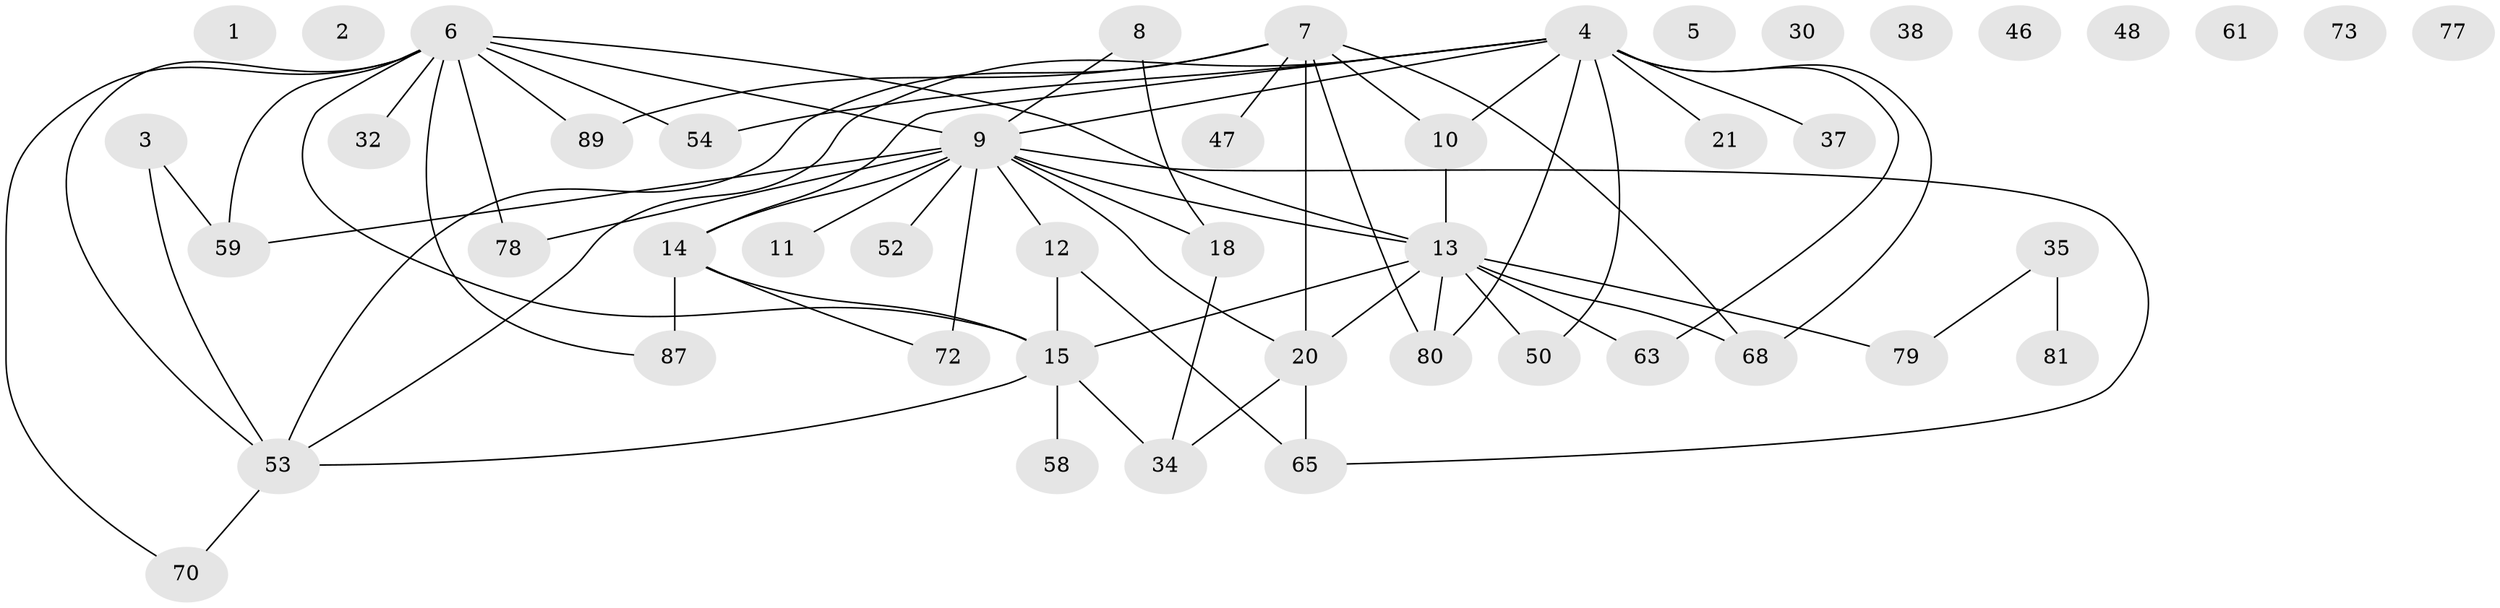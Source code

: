 // original degree distribution, {0: 0.09375, 1: 0.1875, 4: 0.125, 5: 0.0625, 3: 0.28125, 2: 0.20833333333333334, 7: 0.010416666666666666, 6: 0.03125}
// Generated by graph-tools (version 1.1) at 2025/16/03/04/25 18:16:39]
// undirected, 47 vertices, 66 edges
graph export_dot {
graph [start="1"]
  node [color=gray90,style=filled];
  1;
  2 [super="+42"];
  3 [super="+66"];
  4 [super="+17+19+84+92"];
  5;
  6 [super="+24+27+31+60+64"];
  7 [super="+39+85+91"];
  8 [super="+23+56"];
  9 [super="+49+51+82+96+88"];
  10 [super="+33+44"];
  11 [super="+41"];
  12 [super="+67+71"];
  13 [super="+25+26+40+57+95"];
  14 [super="+16+45"];
  15 [super="+28+43+83"];
  18 [super="+22+29+62"];
  20 [super="+36"];
  21;
  30;
  32;
  34;
  35 [super="+55"];
  37 [super="+86"];
  38;
  46;
  47;
  48;
  50 [super="+75"];
  52;
  53 [super="+69"];
  54;
  58;
  59 [super="+76"];
  61;
  63 [super="+94"];
  65 [super="+93"];
  68 [super="+74"];
  70;
  72;
  73;
  77;
  78;
  79 [super="+90"];
  80;
  81;
  87;
  89;
  3 -- 59;
  3 -- 53;
  4 -- 63;
  4 -- 21;
  4 -- 54;
  4 -- 80;
  4 -- 9;
  4 -- 10;
  4 -- 14;
  4 -- 37;
  4 -- 50;
  4 -- 53;
  4 -- 68;
  6 -- 70;
  6 -- 53;
  6 -- 89;
  6 -- 78;
  6 -- 54;
  6 -- 87;
  6 -- 32;
  6 -- 9;
  6 -- 13 [weight=2];
  6 -- 15;
  6 -- 59 [weight=2];
  7 -- 80;
  7 -- 53;
  7 -- 89;
  7 -- 68;
  7 -- 47;
  7 -- 10;
  7 -- 20;
  8 -- 9;
  8 -- 18 [weight=2];
  9 -- 72 [weight=2];
  9 -- 78 [weight=2];
  9 -- 59;
  9 -- 13;
  9 -- 11;
  9 -- 14;
  9 -- 18;
  9 -- 20;
  9 -- 65;
  9 -- 52;
  9 -- 12;
  10 -- 13 [weight=2];
  12 -- 15;
  12 -- 65;
  13 -- 79;
  13 -- 50;
  13 -- 63;
  13 -- 80;
  13 -- 15;
  13 -- 20;
  13 -- 68;
  14 -- 87;
  14 -- 72;
  14 -- 15;
  15 -- 58;
  15 -- 34;
  15 -- 53;
  18 -- 34;
  20 -- 34;
  20 -- 65;
  35 -- 81;
  35 -- 79;
  53 -- 70;
}

